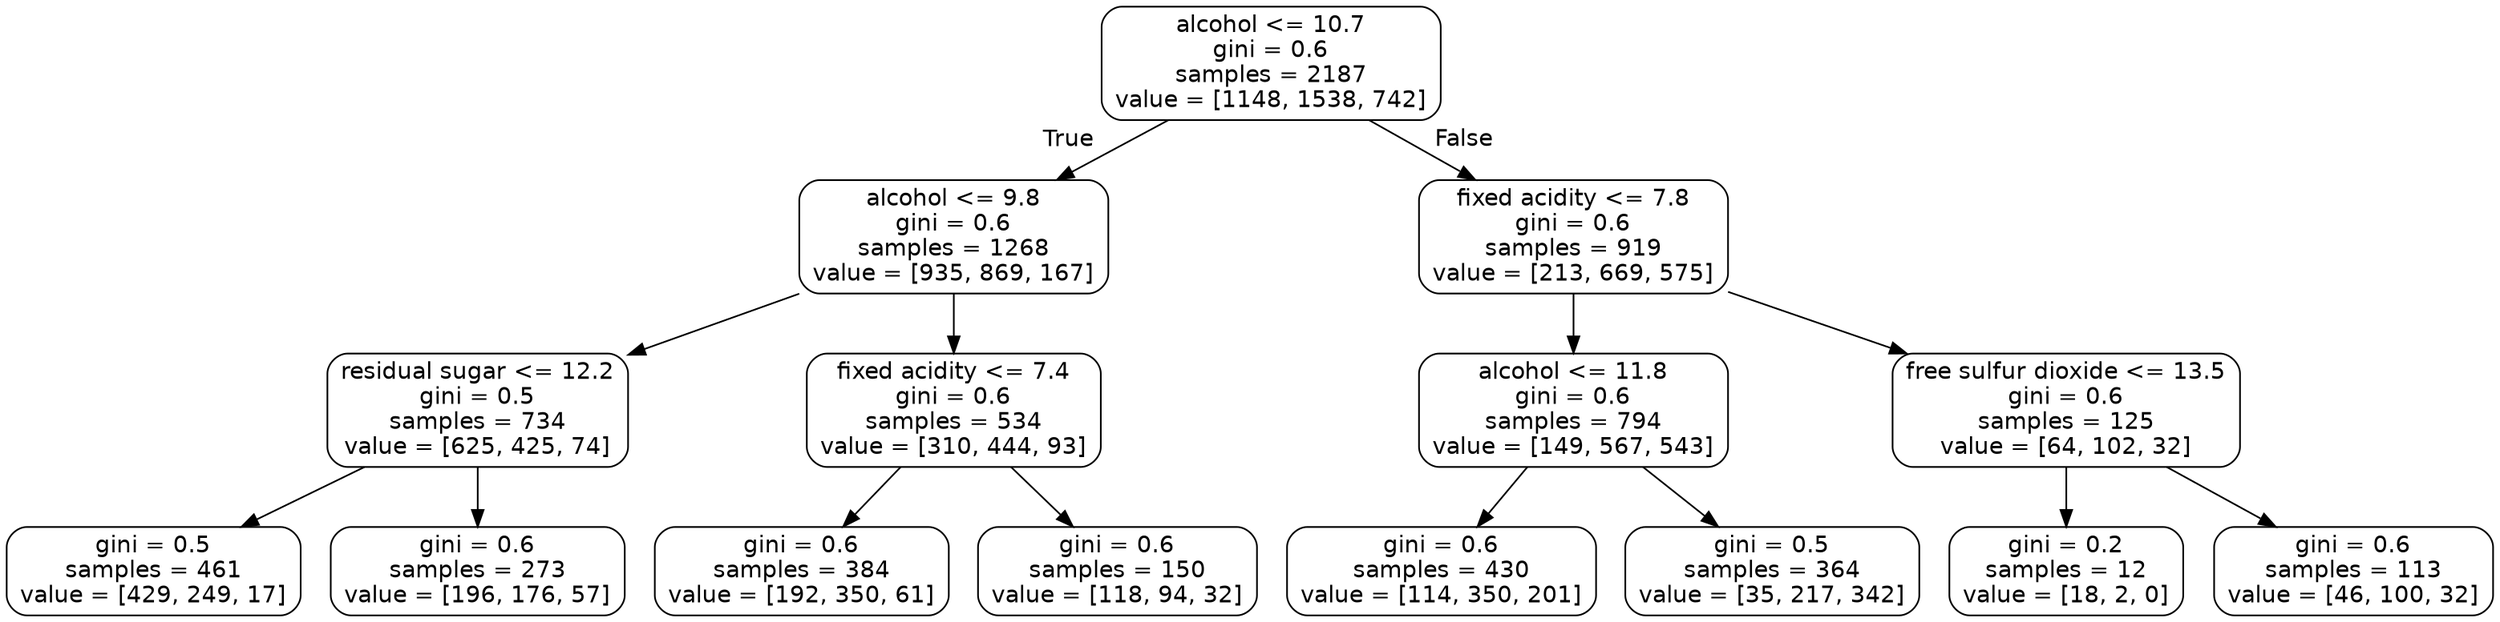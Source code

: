 digraph Tree {
node [shape=box, style="rounded", color="black", fontname=helvetica] ;
edge [fontname=helvetica] ;
0 [label="alcohol <= 10.7\ngini = 0.6\nsamples = 2187\nvalue = [1148, 1538, 742]"] ;
1 [label="alcohol <= 9.8\ngini = 0.6\nsamples = 1268\nvalue = [935, 869, 167]"] ;
0 -> 1 [labeldistance=2.5, labelangle=45, headlabel="True"] ;
2 [label="residual sugar <= 12.2\ngini = 0.5\nsamples = 734\nvalue = [625, 425, 74]"] ;
1 -> 2 ;
3 [label="gini = 0.5\nsamples = 461\nvalue = [429, 249, 17]"] ;
2 -> 3 ;
4 [label="gini = 0.6\nsamples = 273\nvalue = [196, 176, 57]"] ;
2 -> 4 ;
5 [label="fixed acidity <= 7.4\ngini = 0.6\nsamples = 534\nvalue = [310, 444, 93]"] ;
1 -> 5 ;
6 [label="gini = 0.6\nsamples = 384\nvalue = [192, 350, 61]"] ;
5 -> 6 ;
7 [label="gini = 0.6\nsamples = 150\nvalue = [118, 94, 32]"] ;
5 -> 7 ;
8 [label="fixed acidity <= 7.8\ngini = 0.6\nsamples = 919\nvalue = [213, 669, 575]"] ;
0 -> 8 [labeldistance=2.5, labelangle=-45, headlabel="False"] ;
9 [label="alcohol <= 11.8\ngini = 0.6\nsamples = 794\nvalue = [149, 567, 543]"] ;
8 -> 9 ;
10 [label="gini = 0.6\nsamples = 430\nvalue = [114, 350, 201]"] ;
9 -> 10 ;
11 [label="gini = 0.5\nsamples = 364\nvalue = [35, 217, 342]"] ;
9 -> 11 ;
12 [label="free sulfur dioxide <= 13.5\ngini = 0.6\nsamples = 125\nvalue = [64, 102, 32]"] ;
8 -> 12 ;
13 [label="gini = 0.2\nsamples = 12\nvalue = [18, 2, 0]"] ;
12 -> 13 ;
14 [label="gini = 0.6\nsamples = 113\nvalue = [46, 100, 32]"] ;
12 -> 14 ;
}